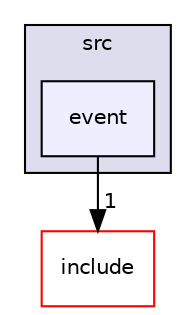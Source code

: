 digraph "/home/alexandre/Documents/sae_pacman/MinGL2/src/event" {
  compound=true
  node [ fontsize="10", fontname="Helvetica"];
  edge [ labelfontsize="10", labelfontname="Helvetica"];
  subgraph clusterdir_3785c8ddeb5801ba8a1eb564cf3952b5 {
    graph [ bgcolor="#ddddee", pencolor="black", label="src" fontname="Helvetica", fontsize="10", URL="dir_3785c8ddeb5801ba8a1eb564cf3952b5.html"]
  dir_c0f708365b59abf4235727c814cfe605 [shape=box, label="event", style="filled", fillcolor="#eeeeff", pencolor="black", URL="dir_c0f708365b59abf4235727c814cfe605.html"];
  }
  dir_ae291cc27e75980bdaeeec13fe1d2128 [shape=box label="include" fillcolor="white" style="filled" color="red" URL="dir_ae291cc27e75980bdaeeec13fe1d2128.html"];
  dir_c0f708365b59abf4235727c814cfe605->dir_ae291cc27e75980bdaeeec13fe1d2128 [headlabel="1", labeldistance=1.5 headhref="dir_000025_000013.html"];
}
